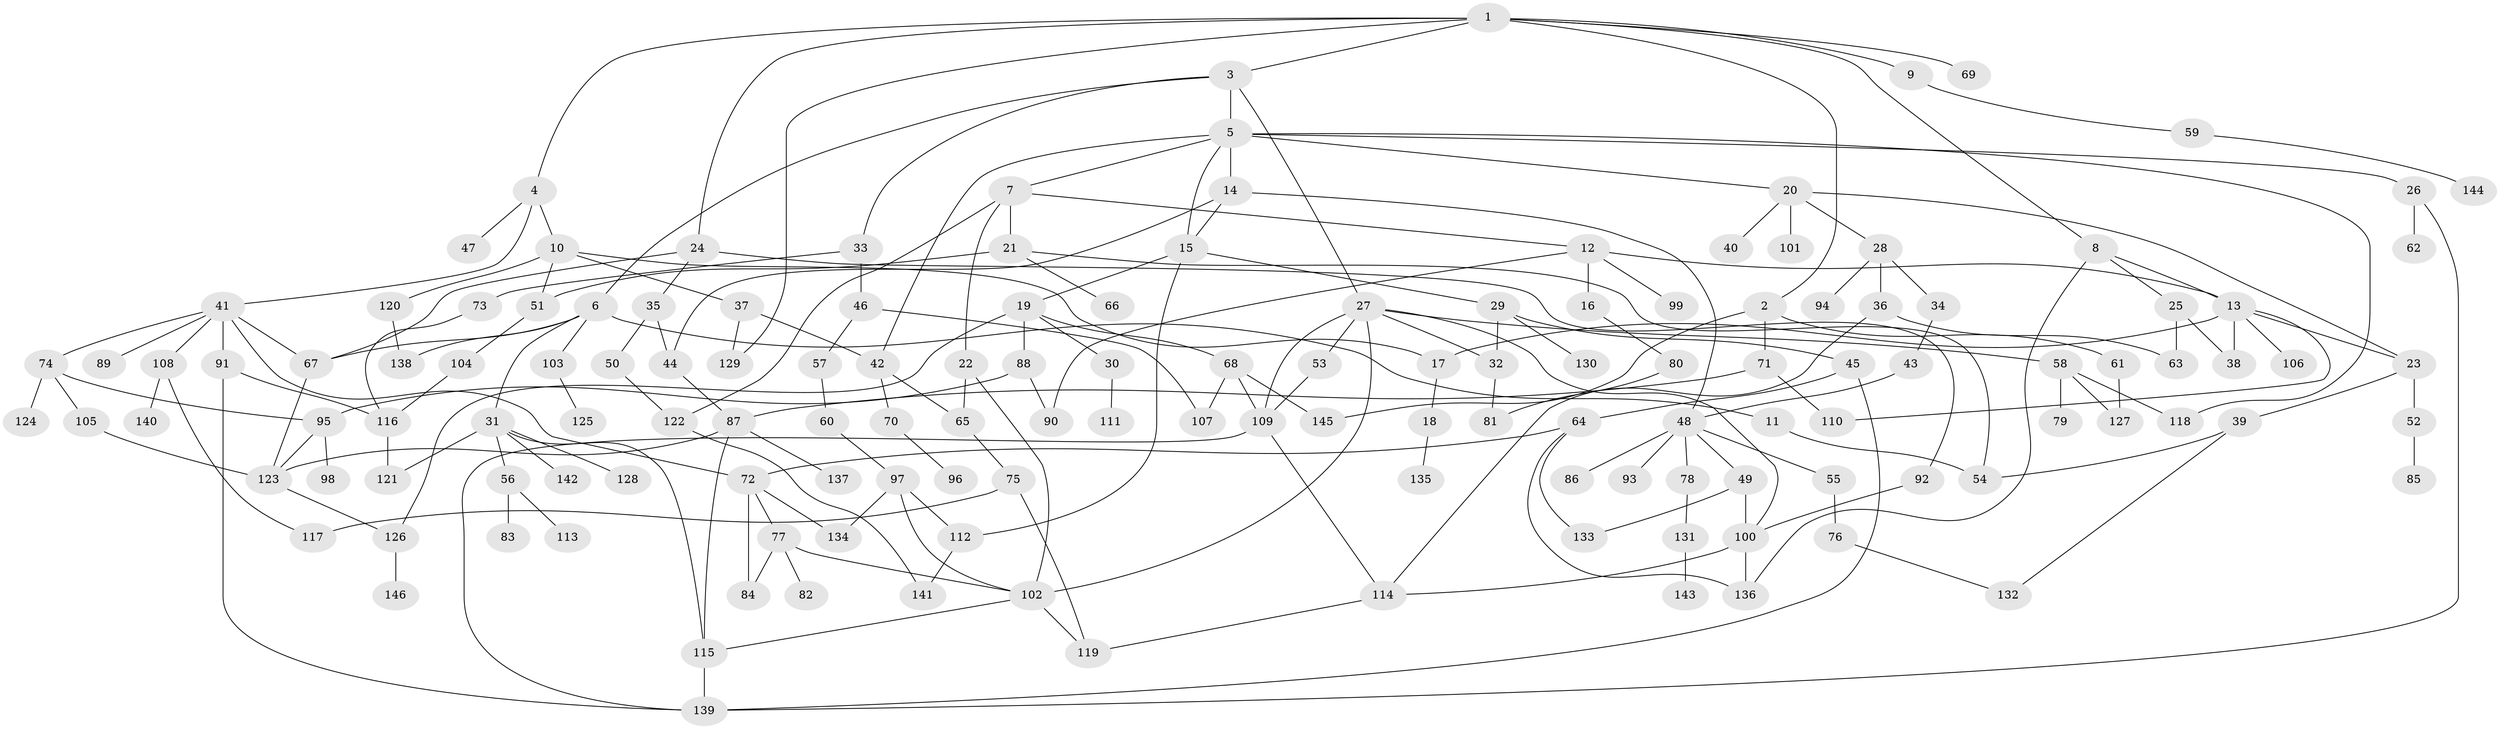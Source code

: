 // coarse degree distribution, {8: 0.030303030303030304, 4: 0.12121212121212122, 5: 0.0707070707070707, 3: 0.18181818181818182, 11: 0.010101010101010102, 10: 0.010101010101010102, 7: 0.06060606060606061, 2: 0.20202020202020202, 9: 0.010101010101010102, 6: 0.030303030303030304, 1: 0.2727272727272727}
// Generated by graph-tools (version 1.1) at 2025/51/02/27/25 19:51:37]
// undirected, 146 vertices, 207 edges
graph export_dot {
graph [start="1"]
  node [color=gray90,style=filled];
  1;
  2;
  3;
  4;
  5;
  6;
  7;
  8;
  9;
  10;
  11;
  12;
  13;
  14;
  15;
  16;
  17;
  18;
  19;
  20;
  21;
  22;
  23;
  24;
  25;
  26;
  27;
  28;
  29;
  30;
  31;
  32;
  33;
  34;
  35;
  36;
  37;
  38;
  39;
  40;
  41;
  42;
  43;
  44;
  45;
  46;
  47;
  48;
  49;
  50;
  51;
  52;
  53;
  54;
  55;
  56;
  57;
  58;
  59;
  60;
  61;
  62;
  63;
  64;
  65;
  66;
  67;
  68;
  69;
  70;
  71;
  72;
  73;
  74;
  75;
  76;
  77;
  78;
  79;
  80;
  81;
  82;
  83;
  84;
  85;
  86;
  87;
  88;
  89;
  90;
  91;
  92;
  93;
  94;
  95;
  96;
  97;
  98;
  99;
  100;
  101;
  102;
  103;
  104;
  105;
  106;
  107;
  108;
  109;
  110;
  111;
  112;
  113;
  114;
  115;
  116;
  117;
  118;
  119;
  120;
  121;
  122;
  123;
  124;
  125;
  126;
  127;
  128;
  129;
  130;
  131;
  132;
  133;
  134;
  135;
  136;
  137;
  138;
  139;
  140;
  141;
  142;
  143;
  144;
  145;
  146;
  1 -- 2;
  1 -- 3;
  1 -- 4;
  1 -- 8;
  1 -- 9;
  1 -- 24;
  1 -- 69;
  1 -- 129;
  2 -- 61;
  2 -- 71;
  2 -- 145;
  3 -- 5;
  3 -- 6;
  3 -- 27;
  3 -- 33;
  4 -- 10;
  4 -- 41;
  4 -- 47;
  5 -- 7;
  5 -- 14;
  5 -- 20;
  5 -- 26;
  5 -- 42;
  5 -- 15;
  5 -- 118;
  6 -- 11;
  6 -- 31;
  6 -- 103;
  6 -- 138;
  6 -- 67;
  7 -- 12;
  7 -- 21;
  7 -- 22;
  7 -- 122;
  8 -- 25;
  8 -- 13;
  8 -- 136;
  9 -- 59;
  10 -- 17;
  10 -- 37;
  10 -- 51;
  10 -- 120;
  11 -- 54;
  12 -- 13;
  12 -- 16;
  12 -- 99;
  12 -- 90;
  13 -- 106;
  13 -- 38;
  13 -- 23;
  13 -- 17;
  13 -- 110;
  14 -- 15;
  14 -- 48;
  14 -- 44;
  15 -- 19;
  15 -- 29;
  15 -- 112;
  16 -- 80;
  17 -- 18;
  18 -- 135;
  19 -- 30;
  19 -- 68;
  19 -- 88;
  19 -- 126;
  20 -- 23;
  20 -- 28;
  20 -- 40;
  20 -- 101;
  21 -- 54;
  21 -- 66;
  21 -- 51;
  22 -- 102;
  22 -- 65;
  23 -- 39;
  23 -- 52;
  24 -- 35;
  24 -- 92;
  24 -- 67;
  25 -- 38;
  25 -- 63;
  26 -- 62;
  26 -- 139;
  27 -- 53;
  27 -- 58;
  27 -- 32;
  27 -- 109;
  27 -- 100;
  27 -- 102;
  28 -- 34;
  28 -- 36;
  28 -- 94;
  29 -- 32;
  29 -- 45;
  29 -- 130;
  30 -- 111;
  31 -- 56;
  31 -- 128;
  31 -- 142;
  31 -- 115;
  31 -- 121;
  32 -- 81;
  33 -- 46;
  33 -- 73;
  34 -- 43;
  35 -- 44;
  35 -- 50;
  36 -- 63;
  36 -- 114;
  37 -- 129;
  37 -- 42;
  39 -- 132;
  39 -- 54;
  41 -- 67;
  41 -- 74;
  41 -- 89;
  41 -- 91;
  41 -- 108;
  41 -- 72;
  42 -- 65;
  42 -- 70;
  43 -- 48;
  44 -- 87;
  45 -- 64;
  45 -- 139;
  46 -- 57;
  46 -- 107;
  48 -- 49;
  48 -- 55;
  48 -- 78;
  48 -- 86;
  48 -- 93;
  49 -- 133;
  49 -- 100;
  50 -- 122;
  51 -- 104;
  52 -- 85;
  53 -- 109;
  55 -- 76;
  56 -- 83;
  56 -- 113;
  57 -- 60;
  58 -- 79;
  58 -- 118;
  58 -- 127;
  59 -- 144;
  60 -- 97;
  61 -- 127;
  64 -- 72;
  64 -- 136;
  64 -- 133;
  65 -- 75;
  67 -- 123;
  68 -- 145;
  68 -- 107;
  68 -- 109;
  70 -- 96;
  71 -- 110;
  71 -- 87;
  72 -- 77;
  72 -- 134;
  72 -- 84;
  73 -- 116;
  74 -- 105;
  74 -- 124;
  74 -- 95;
  75 -- 117;
  75 -- 119;
  76 -- 132;
  77 -- 82;
  77 -- 84;
  77 -- 102;
  78 -- 131;
  80 -- 81;
  87 -- 115;
  87 -- 137;
  87 -- 123;
  88 -- 90;
  88 -- 95;
  91 -- 139;
  91 -- 116;
  92 -- 100;
  95 -- 98;
  95 -- 123;
  97 -- 112;
  97 -- 134;
  97 -- 102;
  100 -- 136;
  100 -- 114;
  102 -- 119;
  102 -- 115;
  103 -- 125;
  104 -- 116;
  105 -- 123;
  108 -- 140;
  108 -- 117;
  109 -- 114;
  109 -- 139;
  112 -- 141;
  114 -- 119;
  115 -- 139;
  116 -- 121;
  120 -- 138;
  122 -- 141;
  123 -- 126;
  126 -- 146;
  131 -- 143;
}
